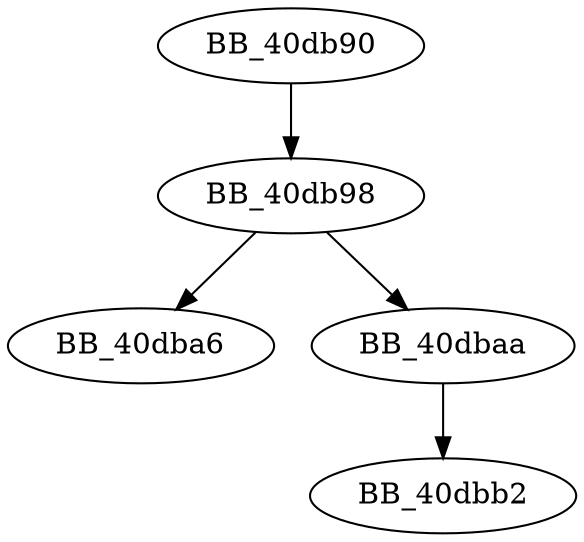 DiGraph sub_40DB90{
BB_40db90->BB_40db98
BB_40db98->BB_40dba6
BB_40db98->BB_40dbaa
BB_40dbaa->BB_40dbb2
}
